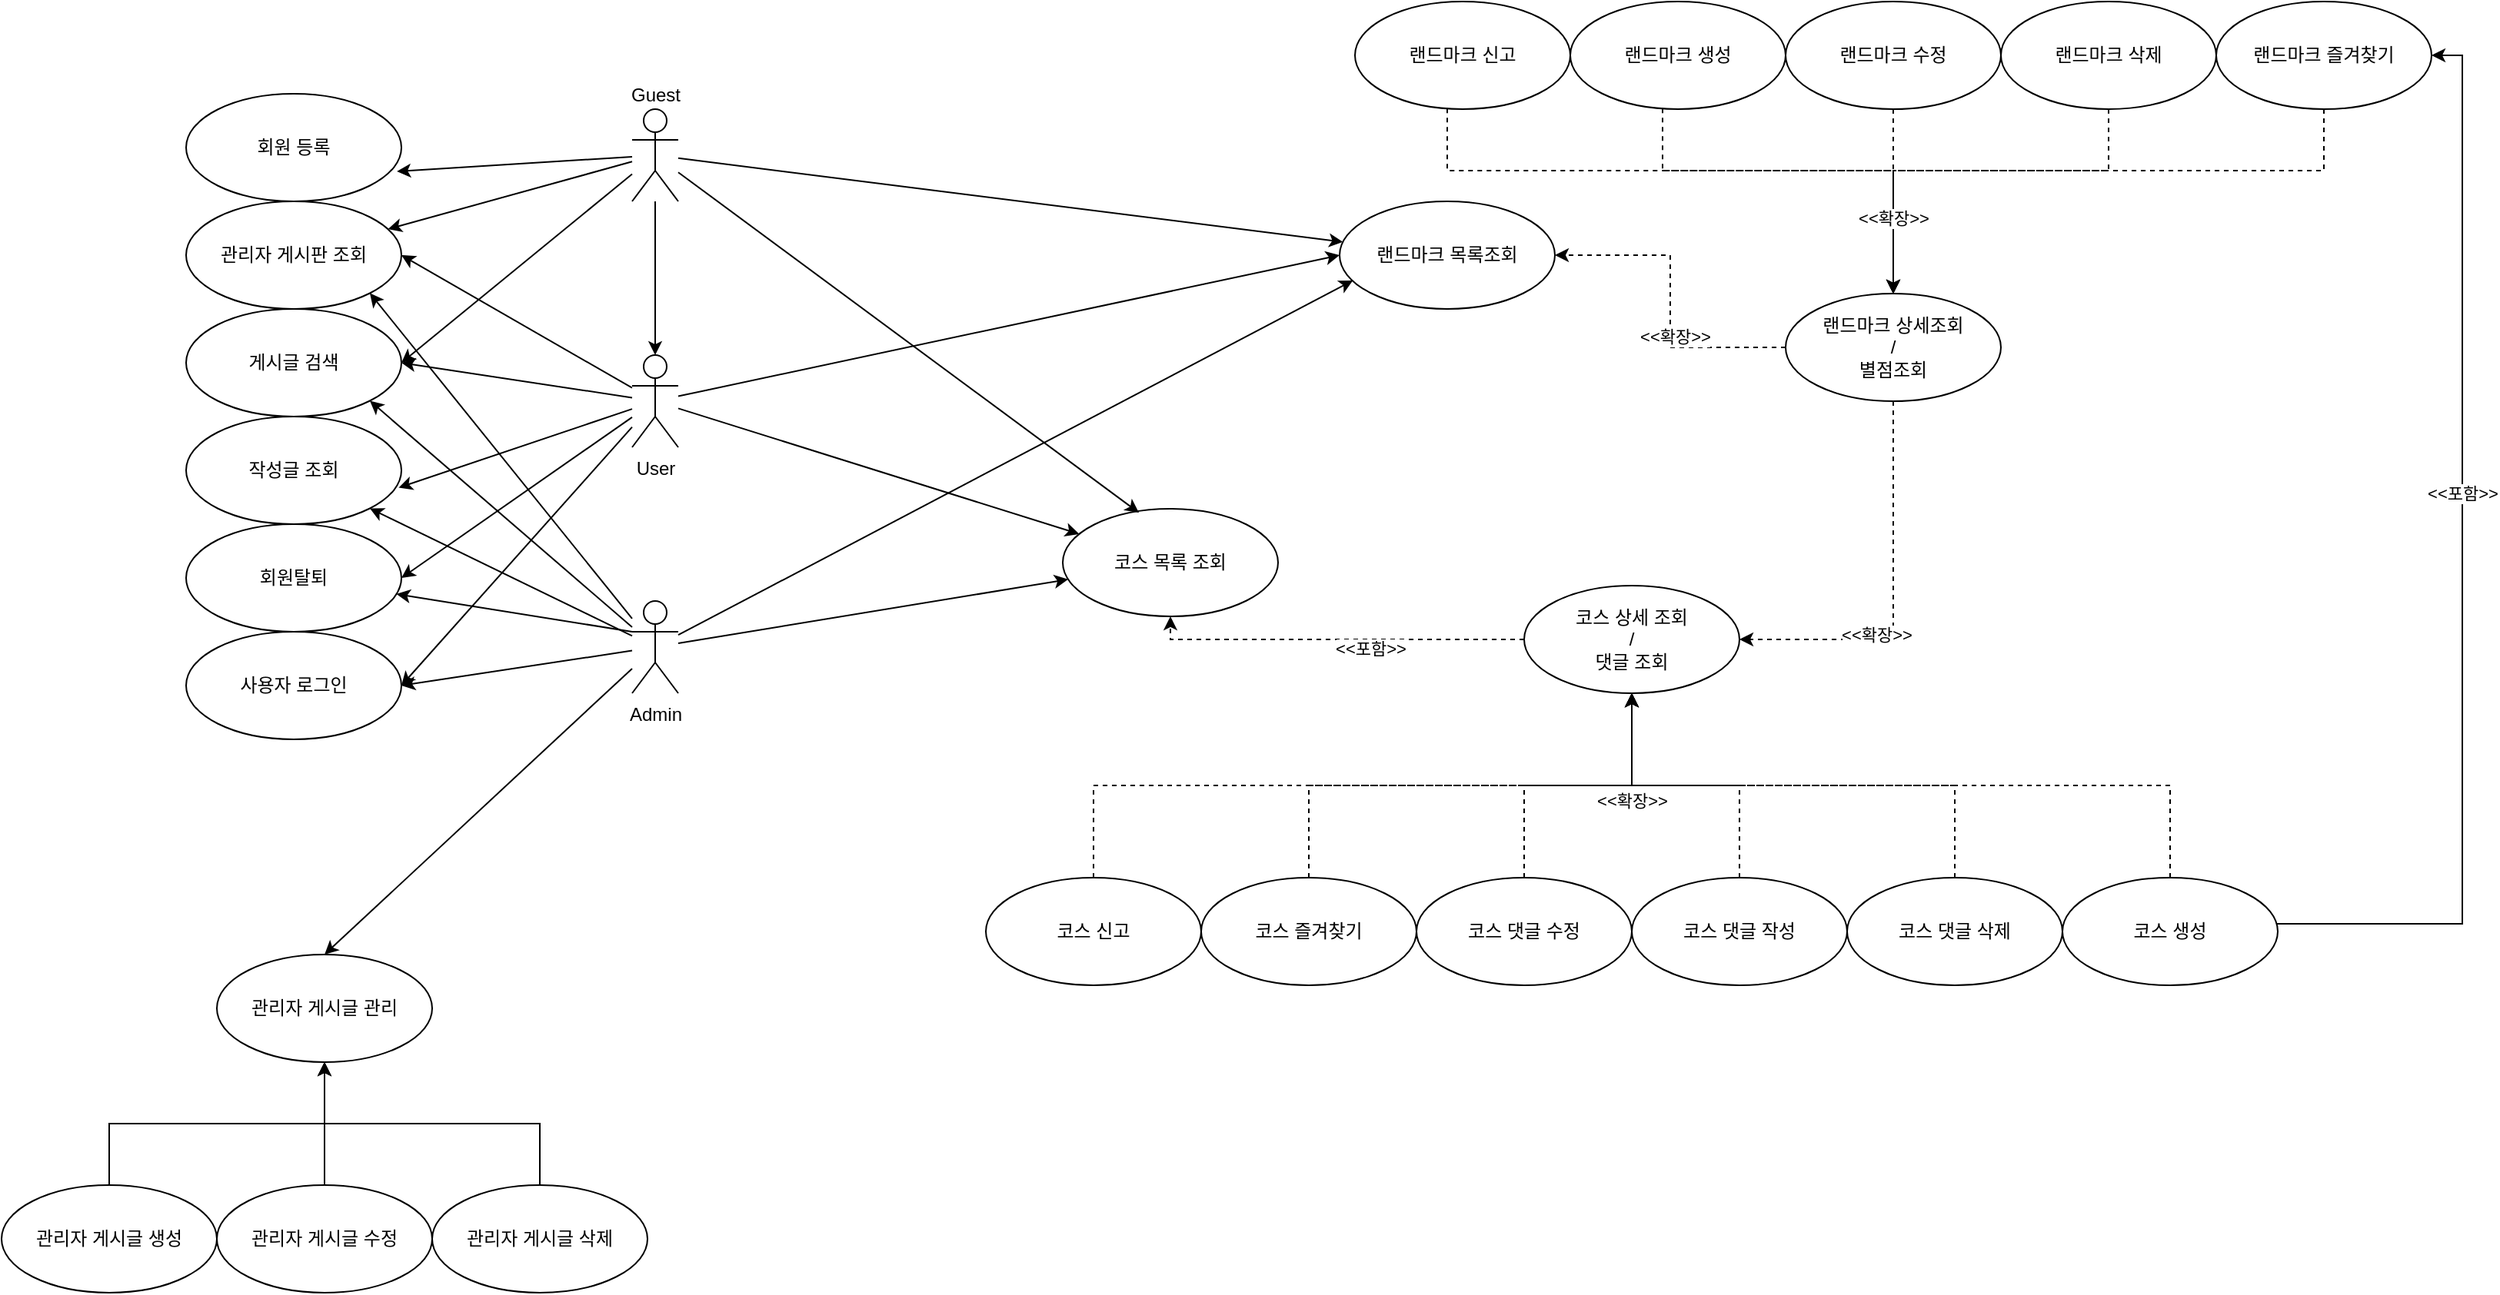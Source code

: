 <mxfile version="20.0.4" type="github">
  <diagram id="C6OX11pUsywgYTWx1f4p" name="Page-1">
    <mxGraphModel dx="1483" dy="816" grid="1" gridSize="10" guides="1" tooltips="1" connect="1" arrows="1" fold="1" page="0" pageScale="1" pageWidth="827" pageHeight="1169" math="0" shadow="0">
      <root>
        <mxCell id="0" />
        <mxCell id="1" parent="0" />
        <mxCell id="GOCetqZbydDTcwRi5FND-1" value="User" style="shape=umlActor;verticalLabelPosition=bottom;verticalAlign=top;html=1;outlineConnect=0;labelBackgroundColor=none;" parent="1" vertex="1">
          <mxGeometry x="470" y="280" width="30" height="60" as="geometry" />
        </mxCell>
        <mxCell id="HhRDs5ZZaX0OzWnAWIKS-49" style="edgeStyle=orthogonalEdgeStyle;rounded=0;orthogonalLoop=1;jettySize=auto;html=1;" edge="1" parent="1" source="GOCetqZbydDTcwRi5FND-2" target="GOCetqZbydDTcwRi5FND-1">
          <mxGeometry relative="1" as="geometry" />
        </mxCell>
        <mxCell id="GOCetqZbydDTcwRi5FND-2" value="Guest" style="shape=umlActor;verticalLabelPosition=top;verticalAlign=bottom;html=1;outlineConnect=0;labelBackgroundColor=none;labelPosition=center;align=center;" parent="1" vertex="1">
          <mxGeometry x="470" y="120" width="30" height="60" as="geometry" />
        </mxCell>
        <mxCell id="GOCetqZbydDTcwRi5FND-3" value="Admin" style="shape=umlActor;verticalLabelPosition=bottom;verticalAlign=top;html=1;outlineConnect=0;labelBackgroundColor=none;" parent="1" vertex="1">
          <mxGeometry x="470" y="440" width="30" height="60" as="geometry" />
        </mxCell>
        <mxCell id="HhRDs5ZZaX0OzWnAWIKS-2" value="작성글 조회" style="ellipse;whiteSpace=wrap;html=1;" vertex="1" parent="1">
          <mxGeometry x="180" y="320" width="140" height="70" as="geometry" />
        </mxCell>
        <mxCell id="HhRDs5ZZaX0OzWnAWIKS-3" value="회원탈퇴" style="ellipse;whiteSpace=wrap;html=1;" vertex="1" parent="1">
          <mxGeometry x="180" y="390" width="140" height="70" as="geometry" />
        </mxCell>
        <mxCell id="HhRDs5ZZaX0OzWnAWIKS-4" value="게시글 검색" style="ellipse;whiteSpace=wrap;html=1;" vertex="1" parent="1">
          <mxGeometry x="180" y="250" width="140" height="70" as="geometry" />
        </mxCell>
        <mxCell id="HhRDs5ZZaX0OzWnAWIKS-5" value="사용자 로그인" style="ellipse;whiteSpace=wrap;html=1;" vertex="1" parent="1">
          <mxGeometry x="180" y="460" width="140" height="70" as="geometry" />
        </mxCell>
        <mxCell id="HhRDs5ZZaX0OzWnAWIKS-6" value="관리자 게시판 조회" style="ellipse;whiteSpace=wrap;html=1;" vertex="1" parent="1">
          <mxGeometry x="180" y="180" width="140" height="70" as="geometry" />
        </mxCell>
        <mxCell id="HhRDs5ZZaX0OzWnAWIKS-7" value="회원 등록" style="ellipse;whiteSpace=wrap;html=1;" vertex="1" parent="1">
          <mxGeometry x="180" y="110" width="140" height="70" as="geometry" />
        </mxCell>
        <mxCell id="HhRDs5ZZaX0OzWnAWIKS-8" value="코스 목록 조회" style="ellipse;whiteSpace=wrap;html=1;" vertex="1" parent="1">
          <mxGeometry x="750" y="380" width="140" height="70" as="geometry" />
        </mxCell>
        <mxCell id="HhRDs5ZZaX0OzWnAWIKS-9" value="랜드마크 목록조회" style="ellipse;whiteSpace=wrap;html=1;" vertex="1" parent="1">
          <mxGeometry x="930" y="180" width="140" height="70" as="geometry" />
        </mxCell>
        <mxCell id="HhRDs5ZZaX0OzWnAWIKS-33" style="edgeStyle=orthogonalEdgeStyle;rounded=0;orthogonalLoop=1;jettySize=auto;html=1;entryX=0.5;entryY=1;entryDx=0;entryDy=0;" edge="1" parent="1" source="HhRDs5ZZaX0OzWnAWIKS-10" target="HhRDs5ZZaX0OzWnAWIKS-12">
          <mxGeometry relative="1" as="geometry" />
        </mxCell>
        <mxCell id="HhRDs5ZZaX0OzWnAWIKS-10" value="관리자 게시글 수정" style="ellipse;whiteSpace=wrap;html=1;" vertex="1" parent="1">
          <mxGeometry x="200" y="820" width="140" height="70" as="geometry" />
        </mxCell>
        <mxCell id="HhRDs5ZZaX0OzWnAWIKS-32" style="edgeStyle=orthogonalEdgeStyle;rounded=0;orthogonalLoop=1;jettySize=auto;html=1;entryX=0.5;entryY=1;entryDx=0;entryDy=0;" edge="1" parent="1" source="HhRDs5ZZaX0OzWnAWIKS-11" target="HhRDs5ZZaX0OzWnAWIKS-12">
          <mxGeometry relative="1" as="geometry" />
        </mxCell>
        <mxCell id="HhRDs5ZZaX0OzWnAWIKS-11" value="관리자 게시글 생성" style="ellipse;whiteSpace=wrap;html=1;" vertex="1" parent="1">
          <mxGeometry x="60" y="820" width="140" height="70" as="geometry" />
        </mxCell>
        <mxCell id="HhRDs5ZZaX0OzWnAWIKS-12" value="관리자 게시글 관리" style="ellipse;whiteSpace=wrap;html=1;" vertex="1" parent="1">
          <mxGeometry x="200" y="670" width="140" height="70" as="geometry" />
        </mxCell>
        <mxCell id="HhRDs5ZZaX0OzWnAWIKS-34" style="edgeStyle=orthogonalEdgeStyle;rounded=0;orthogonalLoop=1;jettySize=auto;html=1;entryX=0.5;entryY=1;entryDx=0;entryDy=0;" edge="1" parent="1" source="HhRDs5ZZaX0OzWnAWIKS-13" target="HhRDs5ZZaX0OzWnAWIKS-12">
          <mxGeometry relative="1" as="geometry" />
        </mxCell>
        <mxCell id="HhRDs5ZZaX0OzWnAWIKS-13" value="관리자 게시글 삭제" style="ellipse;whiteSpace=wrap;html=1;" vertex="1" parent="1">
          <mxGeometry x="340" y="820" width="140" height="70" as="geometry" />
        </mxCell>
        <mxCell id="HhRDs5ZZaX0OzWnAWIKS-65" style="edgeStyle=orthogonalEdgeStyle;rounded=0;orthogonalLoop=1;jettySize=auto;html=1;dashed=1;" edge="1" parent="1" source="HhRDs5ZZaX0OzWnAWIKS-14" target="HhRDs5ZZaX0OzWnAWIKS-20">
          <mxGeometry relative="1" as="geometry">
            <Array as="points">
              <mxPoint x="770" y="560" />
              <mxPoint x="1120" y="560" />
            </Array>
          </mxGeometry>
        </mxCell>
        <mxCell id="HhRDs5ZZaX0OzWnAWIKS-14" value="코스 신고&lt;br&gt;" style="ellipse;whiteSpace=wrap;html=1;" vertex="1" parent="1">
          <mxGeometry x="700" y="620" width="140" height="70" as="geometry" />
        </mxCell>
        <mxCell id="HhRDs5ZZaX0OzWnAWIKS-66" style="edgeStyle=orthogonalEdgeStyle;rounded=0;orthogonalLoop=1;jettySize=auto;html=1;dashed=1;" edge="1" parent="1" source="HhRDs5ZZaX0OzWnAWIKS-15" target="HhRDs5ZZaX0OzWnAWIKS-20">
          <mxGeometry relative="1" as="geometry">
            <Array as="points">
              <mxPoint x="910" y="560" />
              <mxPoint x="1120" y="560" />
            </Array>
          </mxGeometry>
        </mxCell>
        <mxCell id="HhRDs5ZZaX0OzWnAWIKS-15" value="코스 즐겨찾기" style="ellipse;whiteSpace=wrap;html=1;" vertex="1" parent="1">
          <mxGeometry x="840" y="620" width="140" height="70" as="geometry" />
        </mxCell>
        <mxCell id="HhRDs5ZZaX0OzWnAWIKS-67" style="edgeStyle=orthogonalEdgeStyle;rounded=0;orthogonalLoop=1;jettySize=auto;html=1;entryX=0.5;entryY=1;entryDx=0;entryDy=0;dashed=1;" edge="1" parent="1" source="HhRDs5ZZaX0OzWnAWIKS-16" target="HhRDs5ZZaX0OzWnAWIKS-20">
          <mxGeometry relative="1" as="geometry" />
        </mxCell>
        <mxCell id="HhRDs5ZZaX0OzWnAWIKS-16" value="코스 댓글 수정" style="ellipse;whiteSpace=wrap;html=1;" vertex="1" parent="1">
          <mxGeometry x="980" y="620" width="140" height="70" as="geometry" />
        </mxCell>
        <mxCell id="HhRDs5ZZaX0OzWnAWIKS-68" style="edgeStyle=orthogonalEdgeStyle;rounded=0;orthogonalLoop=1;jettySize=auto;html=1;entryX=0.5;entryY=1;entryDx=0;entryDy=0;dashed=1;" edge="1" parent="1" source="HhRDs5ZZaX0OzWnAWIKS-17" target="HhRDs5ZZaX0OzWnAWIKS-20">
          <mxGeometry relative="1" as="geometry" />
        </mxCell>
        <mxCell id="HhRDs5ZZaX0OzWnAWIKS-17" value="코스 댓글 작성" style="ellipse;whiteSpace=wrap;html=1;" vertex="1" parent="1">
          <mxGeometry x="1120" y="620" width="140" height="70" as="geometry" />
        </mxCell>
        <mxCell id="HhRDs5ZZaX0OzWnAWIKS-69" style="edgeStyle=orthogonalEdgeStyle;rounded=0;orthogonalLoop=1;jettySize=auto;html=1;entryX=0.5;entryY=1;entryDx=0;entryDy=0;dashed=1;" edge="1" parent="1" source="HhRDs5ZZaX0OzWnAWIKS-18" target="HhRDs5ZZaX0OzWnAWIKS-20">
          <mxGeometry relative="1" as="geometry">
            <Array as="points">
              <mxPoint x="1330" y="560" />
              <mxPoint x="1120" y="560" />
            </Array>
          </mxGeometry>
        </mxCell>
        <mxCell id="HhRDs5ZZaX0OzWnAWIKS-18" value="코스 댓글 삭제" style="ellipse;whiteSpace=wrap;html=1;" vertex="1" parent="1">
          <mxGeometry x="1260" y="620" width="140" height="70" as="geometry" />
        </mxCell>
        <mxCell id="HhRDs5ZZaX0OzWnAWIKS-70" style="edgeStyle=orthogonalEdgeStyle;rounded=0;orthogonalLoop=1;jettySize=auto;html=1;entryX=0.5;entryY=1;entryDx=0;entryDy=0;dashed=1;" edge="1" parent="1" source="HhRDs5ZZaX0OzWnAWIKS-19" target="HhRDs5ZZaX0OzWnAWIKS-20">
          <mxGeometry relative="1" as="geometry">
            <Array as="points">
              <mxPoint x="1470" y="560" />
              <mxPoint x="1120" y="560" />
            </Array>
          </mxGeometry>
        </mxCell>
        <mxCell id="HhRDs5ZZaX0OzWnAWIKS-71" value="&amp;lt;&amp;lt;확장&amp;gt;&amp;gt;" style="edgeLabel;html=1;align=center;verticalAlign=middle;resizable=0;points=[];" vertex="1" connectable="0" parent="HhRDs5ZZaX0OzWnAWIKS-70">
          <mxGeometry x="0.794" y="3" relative="1" as="geometry">
            <mxPoint x="3" y="21" as="offset" />
          </mxGeometry>
        </mxCell>
        <mxCell id="HhRDs5ZZaX0OzWnAWIKS-82" style="edgeStyle=orthogonalEdgeStyle;rounded=0;orthogonalLoop=1;jettySize=auto;html=1;entryX=1;entryY=0.5;entryDx=0;entryDy=0;" edge="1" parent="1" source="HhRDs5ZZaX0OzWnAWIKS-19" target="HhRDs5ZZaX0OzWnAWIKS-26">
          <mxGeometry relative="1" as="geometry">
            <Array as="points">
              <mxPoint x="1660" y="650" />
              <mxPoint x="1660" y="85" />
            </Array>
          </mxGeometry>
        </mxCell>
        <mxCell id="HhRDs5ZZaX0OzWnAWIKS-87" value="&amp;lt;&amp;lt;포함&amp;gt;&amp;gt;" style="edgeLabel;html=1;align=center;verticalAlign=middle;resizable=0;points=[];" vertex="1" connectable="0" parent="HhRDs5ZZaX0OzWnAWIKS-82">
          <mxGeometry x="0.207" y="-5" relative="1" as="geometry">
            <mxPoint x="-5" y="25" as="offset" />
          </mxGeometry>
        </mxCell>
        <mxCell id="HhRDs5ZZaX0OzWnAWIKS-19" value="코스 생성" style="ellipse;whiteSpace=wrap;html=1;" vertex="1" parent="1">
          <mxGeometry x="1400" y="620" width="140" height="70" as="geometry" />
        </mxCell>
        <mxCell id="HhRDs5ZZaX0OzWnAWIKS-81" style="edgeStyle=orthogonalEdgeStyle;rounded=0;orthogonalLoop=1;jettySize=auto;html=1;dashed=1;" edge="1" parent="1" source="HhRDs5ZZaX0OzWnAWIKS-20" target="HhRDs5ZZaX0OzWnAWIKS-8">
          <mxGeometry relative="1" as="geometry">
            <Array as="points">
              <mxPoint x="820" y="465" />
            </Array>
          </mxGeometry>
        </mxCell>
        <mxCell id="HhRDs5ZZaX0OzWnAWIKS-83" value="&amp;lt;&amp;lt;포함&amp;gt;&amp;gt;" style="edgeLabel;html=1;align=center;verticalAlign=middle;resizable=0;points=[];" vertex="1" connectable="0" parent="HhRDs5ZZaX0OzWnAWIKS-81">
          <mxGeometry x="-0.185" y="6" relative="1" as="geometry">
            <mxPoint as="offset" />
          </mxGeometry>
        </mxCell>
        <mxCell id="HhRDs5ZZaX0OzWnAWIKS-20" value="코스 상세 조회&lt;br&gt;/&lt;br&gt;댓글 조회" style="ellipse;whiteSpace=wrap;html=1;" vertex="1" parent="1">
          <mxGeometry x="1050" y="430" width="140" height="70" as="geometry" />
        </mxCell>
        <mxCell id="HhRDs5ZZaX0OzWnAWIKS-79" style="edgeStyle=orthogonalEdgeStyle;rounded=0;orthogonalLoop=1;jettySize=auto;html=1;dashed=1;" edge="1" parent="1" source="HhRDs5ZZaX0OzWnAWIKS-21" target="HhRDs5ZZaX0OzWnAWIKS-9">
          <mxGeometry relative="1" as="geometry" />
        </mxCell>
        <mxCell id="HhRDs5ZZaX0OzWnAWIKS-85" value="&amp;lt;&amp;lt;확장&amp;gt;&amp;gt;" style="edgeLabel;html=1;align=center;verticalAlign=middle;resizable=0;points=[];" vertex="1" connectable="0" parent="HhRDs5ZZaX0OzWnAWIKS-79">
          <mxGeometry x="-0.203" y="-3" relative="1" as="geometry">
            <mxPoint y="1" as="offset" />
          </mxGeometry>
        </mxCell>
        <mxCell id="HhRDs5ZZaX0OzWnAWIKS-80" style="edgeStyle=orthogonalEdgeStyle;rounded=0;orthogonalLoop=1;jettySize=auto;html=1;entryX=1;entryY=0.5;entryDx=0;entryDy=0;dashed=1;" edge="1" parent="1" source="HhRDs5ZZaX0OzWnAWIKS-21" target="HhRDs5ZZaX0OzWnAWIKS-20">
          <mxGeometry relative="1" as="geometry">
            <Array as="points">
              <mxPoint x="1290" y="465" />
            </Array>
          </mxGeometry>
        </mxCell>
        <mxCell id="HhRDs5ZZaX0OzWnAWIKS-84" value="&amp;lt;&amp;lt;확장&amp;gt;&amp;gt;" style="edgeLabel;html=1;align=center;verticalAlign=middle;resizable=0;points=[];" vertex="1" connectable="0" parent="HhRDs5ZZaX0OzWnAWIKS-80">
          <mxGeometry x="0.302" y="-3" relative="1" as="geometry">
            <mxPoint as="offset" />
          </mxGeometry>
        </mxCell>
        <mxCell id="HhRDs5ZZaX0OzWnAWIKS-21" value="랜드마크 상세조회&lt;br&gt;/&lt;br&gt;별점조회" style="ellipse;whiteSpace=wrap;html=1;" vertex="1" parent="1">
          <mxGeometry x="1220" y="240" width="140" height="70" as="geometry" />
        </mxCell>
        <mxCell id="HhRDs5ZZaX0OzWnAWIKS-72" style="edgeStyle=orthogonalEdgeStyle;rounded=0;orthogonalLoop=1;jettySize=auto;html=1;entryX=0.5;entryY=0;entryDx=0;entryDy=0;dashed=1;" edge="1" parent="1" source="HhRDs5ZZaX0OzWnAWIKS-22" target="HhRDs5ZZaX0OzWnAWIKS-21">
          <mxGeometry relative="1" as="geometry">
            <Array as="points">
              <mxPoint x="1000" y="160" />
              <mxPoint x="1290" y="160" />
            </Array>
          </mxGeometry>
        </mxCell>
        <mxCell id="HhRDs5ZZaX0OzWnAWIKS-22" value="랜드마크 신고" style="ellipse;whiteSpace=wrap;html=1;" vertex="1" parent="1">
          <mxGeometry x="940" y="50" width="140" height="70" as="geometry" />
        </mxCell>
        <mxCell id="HhRDs5ZZaX0OzWnAWIKS-73" style="edgeStyle=orthogonalEdgeStyle;rounded=0;orthogonalLoop=1;jettySize=auto;html=1;entryX=0.5;entryY=0;entryDx=0;entryDy=0;dashed=1;" edge="1" parent="1" source="HhRDs5ZZaX0OzWnAWIKS-23" target="HhRDs5ZZaX0OzWnAWIKS-21">
          <mxGeometry relative="1" as="geometry">
            <Array as="points">
              <mxPoint x="1140" y="160" />
              <mxPoint x="1290" y="160" />
            </Array>
          </mxGeometry>
        </mxCell>
        <mxCell id="HhRDs5ZZaX0OzWnAWIKS-23" value="랜드마크 생성" style="ellipse;whiteSpace=wrap;html=1;" vertex="1" parent="1">
          <mxGeometry x="1080" y="50" width="140" height="70" as="geometry" />
        </mxCell>
        <mxCell id="HhRDs5ZZaX0OzWnAWIKS-74" style="edgeStyle=orthogonalEdgeStyle;rounded=0;orthogonalLoop=1;jettySize=auto;html=1;exitX=0.5;exitY=1;exitDx=0;exitDy=0;entryX=0.5;entryY=0;entryDx=0;entryDy=0;dashed=1;" edge="1" parent="1" source="HhRDs5ZZaX0OzWnAWIKS-24" target="HhRDs5ZZaX0OzWnAWIKS-21">
          <mxGeometry relative="1" as="geometry" />
        </mxCell>
        <mxCell id="HhRDs5ZZaX0OzWnAWIKS-24" value="랜드마크 수정" style="ellipse;whiteSpace=wrap;html=1;" vertex="1" parent="1">
          <mxGeometry x="1220" y="50" width="140" height="70" as="geometry" />
        </mxCell>
        <mxCell id="HhRDs5ZZaX0OzWnAWIKS-76" style="edgeStyle=orthogonalEdgeStyle;rounded=0;orthogonalLoop=1;jettySize=auto;html=1;entryX=0.5;entryY=0;entryDx=0;entryDy=0;dashed=1;" edge="1" parent="1" source="HhRDs5ZZaX0OzWnAWIKS-25" target="HhRDs5ZZaX0OzWnAWIKS-21">
          <mxGeometry relative="1" as="geometry">
            <Array as="points">
              <mxPoint x="1430" y="160" />
              <mxPoint x="1290" y="160" />
            </Array>
          </mxGeometry>
        </mxCell>
        <mxCell id="HhRDs5ZZaX0OzWnAWIKS-25" value="랜드마크 삭제" style="ellipse;whiteSpace=wrap;html=1;" vertex="1" parent="1">
          <mxGeometry x="1360" y="50" width="140" height="70" as="geometry" />
        </mxCell>
        <mxCell id="HhRDs5ZZaX0OzWnAWIKS-78" style="edgeStyle=orthogonalEdgeStyle;rounded=0;orthogonalLoop=1;jettySize=auto;html=1;entryX=0.5;entryY=0;entryDx=0;entryDy=0;dashed=1;" edge="1" parent="1" source="HhRDs5ZZaX0OzWnAWIKS-26" target="HhRDs5ZZaX0OzWnAWIKS-21">
          <mxGeometry relative="1" as="geometry">
            <Array as="points">
              <mxPoint x="1570" y="160" />
              <mxPoint x="1290" y="160" />
            </Array>
          </mxGeometry>
        </mxCell>
        <mxCell id="HhRDs5ZZaX0OzWnAWIKS-88" value="&amp;lt;&amp;lt;확장&amp;gt;&amp;gt;" style="edgeLabel;html=1;align=center;verticalAlign=middle;resizable=0;points=[];" vertex="1" connectable="0" parent="HhRDs5ZZaX0OzWnAWIKS-78">
          <mxGeometry x="0.717" y="2" relative="1" as="geometry">
            <mxPoint x="-2" y="7" as="offset" />
          </mxGeometry>
        </mxCell>
        <mxCell id="HhRDs5ZZaX0OzWnAWIKS-26" value="랜드마크 즐겨찾기" style="ellipse;whiteSpace=wrap;html=1;" vertex="1" parent="1">
          <mxGeometry x="1500" y="50" width="140" height="70" as="geometry" />
        </mxCell>
        <mxCell id="HhRDs5ZZaX0OzWnAWIKS-27" value="" style="endArrow=classic;html=1;rounded=0;entryX=1;entryY=0.5;entryDx=0;entryDy=0;" edge="1" parent="1" source="GOCetqZbydDTcwRi5FND-3" target="HhRDs5ZZaX0OzWnAWIKS-5">
          <mxGeometry width="50" height="50" relative="1" as="geometry">
            <mxPoint x="540" y="500" as="sourcePoint" />
            <mxPoint x="590" y="450" as="targetPoint" />
          </mxGeometry>
        </mxCell>
        <mxCell id="HhRDs5ZZaX0OzWnAWIKS-28" value="" style="endArrow=classic;html=1;rounded=0;entryX=0.5;entryY=0;entryDx=0;entryDy=0;" edge="1" parent="1" source="GOCetqZbydDTcwRi5FND-3" target="HhRDs5ZZaX0OzWnAWIKS-12">
          <mxGeometry width="50" height="50" relative="1" as="geometry">
            <mxPoint x="540" y="500" as="sourcePoint" />
            <mxPoint x="590" y="450" as="targetPoint" />
          </mxGeometry>
        </mxCell>
        <mxCell id="HhRDs5ZZaX0OzWnAWIKS-35" value="" style="endArrow=classic;html=1;rounded=0;exitX=0;exitY=0.333;exitDx=0;exitDy=0;exitPerimeter=0;" edge="1" parent="1" source="GOCetqZbydDTcwRi5FND-3" target="HhRDs5ZZaX0OzWnAWIKS-3">
          <mxGeometry width="50" height="50" relative="1" as="geometry">
            <mxPoint x="410" y="483.947" as="sourcePoint" />
            <mxPoint x="330.0" y="505" as="targetPoint" />
          </mxGeometry>
        </mxCell>
        <mxCell id="HhRDs5ZZaX0OzWnAWIKS-36" value="" style="endArrow=classic;html=1;rounded=0;entryX=1;entryY=1;entryDx=0;entryDy=0;" edge="1" parent="1" source="GOCetqZbydDTcwRi5FND-3" target="HhRDs5ZZaX0OzWnAWIKS-2">
          <mxGeometry width="50" height="50" relative="1" as="geometry">
            <mxPoint x="410" y="470" as="sourcePoint" />
            <mxPoint x="323.663" y="449.552" as="targetPoint" />
          </mxGeometry>
        </mxCell>
        <mxCell id="HhRDs5ZZaX0OzWnAWIKS-37" value="" style="endArrow=classic;html=1;rounded=0;entryX=1;entryY=1;entryDx=0;entryDy=0;" edge="1" parent="1" source="GOCetqZbydDTcwRi5FND-3" target="HhRDs5ZZaX0OzWnAWIKS-4">
          <mxGeometry width="50" height="50" relative="1" as="geometry">
            <mxPoint x="420" y="480" as="sourcePoint" />
            <mxPoint x="333.663" y="459.552" as="targetPoint" />
          </mxGeometry>
        </mxCell>
        <mxCell id="HhRDs5ZZaX0OzWnAWIKS-39" value="" style="endArrow=classic;html=1;rounded=0;entryX=1;entryY=1;entryDx=0;entryDy=0;" edge="1" parent="1" source="GOCetqZbydDTcwRi5FND-3" target="HhRDs5ZZaX0OzWnAWIKS-6">
          <mxGeometry width="50" height="50" relative="1" as="geometry">
            <mxPoint x="410" y="459.063" as="sourcePoint" />
            <mxPoint x="310.005" y="319.492" as="targetPoint" />
          </mxGeometry>
        </mxCell>
        <mxCell id="HhRDs5ZZaX0OzWnAWIKS-40" value="" style="endArrow=classic;html=1;rounded=0;entryX=1;entryY=0.5;entryDx=0;entryDy=0;" edge="1" parent="1" source="GOCetqZbydDTcwRi5FND-1" target="HhRDs5ZZaX0OzWnAWIKS-5">
          <mxGeometry width="50" height="50" relative="1" as="geometry">
            <mxPoint x="530" y="490" as="sourcePoint" />
            <mxPoint x="580" y="440" as="targetPoint" />
          </mxGeometry>
        </mxCell>
        <mxCell id="HhRDs5ZZaX0OzWnAWIKS-41" value="" style="endArrow=classic;html=1;rounded=0;entryX=1;entryY=0.5;entryDx=0;entryDy=0;" edge="1" parent="1" source="GOCetqZbydDTcwRi5FND-1" target="HhRDs5ZZaX0OzWnAWIKS-3">
          <mxGeometry width="50" height="50" relative="1" as="geometry">
            <mxPoint x="420" y="469.063" as="sourcePoint" />
            <mxPoint x="320.005" y="329.492" as="targetPoint" />
          </mxGeometry>
        </mxCell>
        <mxCell id="HhRDs5ZZaX0OzWnAWIKS-42" value="" style="endArrow=classic;html=1;rounded=0;entryX=0.987;entryY=0.661;entryDx=0;entryDy=0;entryPerimeter=0;" edge="1" parent="1" source="GOCetqZbydDTcwRi5FND-1" target="HhRDs5ZZaX0OzWnAWIKS-2">
          <mxGeometry width="50" height="50" relative="1" as="geometry">
            <mxPoint x="430" y="479.063" as="sourcePoint" />
            <mxPoint x="330.005" y="339.492" as="targetPoint" />
          </mxGeometry>
        </mxCell>
        <mxCell id="HhRDs5ZZaX0OzWnAWIKS-43" value="" style="endArrow=classic;html=1;rounded=0;entryX=1;entryY=0.5;entryDx=0;entryDy=0;" edge="1" parent="1" source="GOCetqZbydDTcwRi5FND-1" target="HhRDs5ZZaX0OzWnAWIKS-4">
          <mxGeometry width="50" height="50" relative="1" as="geometry">
            <mxPoint x="440" y="489.063" as="sourcePoint" />
            <mxPoint x="340.005" y="349.492" as="targetPoint" />
          </mxGeometry>
        </mxCell>
        <mxCell id="HhRDs5ZZaX0OzWnAWIKS-44" value="" style="endArrow=classic;html=1;rounded=0;entryX=1;entryY=0.5;entryDx=0;entryDy=0;" edge="1" parent="1" source="GOCetqZbydDTcwRi5FND-1" target="HhRDs5ZZaX0OzWnAWIKS-6">
          <mxGeometry width="50" height="50" relative="1" as="geometry">
            <mxPoint x="450" y="499.063" as="sourcePoint" />
            <mxPoint x="350.005" y="359.492" as="targetPoint" />
          </mxGeometry>
        </mxCell>
        <mxCell id="HhRDs5ZZaX0OzWnAWIKS-45" value="" style="endArrow=classic;html=1;rounded=0;" edge="1" parent="1" source="GOCetqZbydDTcwRi5FND-2" target="HhRDs5ZZaX0OzWnAWIKS-6">
          <mxGeometry width="50" height="50" relative="1" as="geometry">
            <mxPoint x="480" y="311.364" as="sourcePoint" />
            <mxPoint x="330.0" y="225" as="targetPoint" />
          </mxGeometry>
        </mxCell>
        <mxCell id="HhRDs5ZZaX0OzWnAWIKS-46" value="" style="endArrow=classic;html=1;rounded=0;entryX=0.979;entryY=0.722;entryDx=0;entryDy=0;entryPerimeter=0;" edge="1" parent="1" source="GOCetqZbydDTcwRi5FND-2" target="HhRDs5ZZaX0OzWnAWIKS-7">
          <mxGeometry width="50" height="50" relative="1" as="geometry">
            <mxPoint x="490" y="321.364" as="sourcePoint" />
            <mxPoint x="340.0" y="235" as="targetPoint" />
          </mxGeometry>
        </mxCell>
        <mxCell id="HhRDs5ZZaX0OzWnAWIKS-47" value="" style="endArrow=classic;html=1;rounded=0;entryX=1;entryY=0.5;entryDx=0;entryDy=0;" edge="1" parent="1" source="GOCetqZbydDTcwRi5FND-2" target="HhRDs5ZZaX0OzWnAWIKS-4">
          <mxGeometry width="50" height="50" relative="1" as="geometry">
            <mxPoint x="480" y="164.161" as="sourcePoint" />
            <mxPoint x="321.367" y="208.162" as="targetPoint" />
          </mxGeometry>
        </mxCell>
        <mxCell id="HhRDs5ZZaX0OzWnAWIKS-50" value="" style="endArrow=classic;html=1;rounded=0;entryX=0.354;entryY=0.037;entryDx=0;entryDy=0;entryPerimeter=0;" edge="1" parent="1" source="GOCetqZbydDTcwRi5FND-2" target="HhRDs5ZZaX0OzWnAWIKS-8">
          <mxGeometry width="50" height="50" relative="1" as="geometry">
            <mxPoint x="810" y="460" as="sourcePoint" />
            <mxPoint x="860" y="410" as="targetPoint" />
          </mxGeometry>
        </mxCell>
        <mxCell id="HhRDs5ZZaX0OzWnAWIKS-51" value="" style="endArrow=classic;html=1;rounded=0;" edge="1" parent="1" source="GOCetqZbydDTcwRi5FND-2" target="HhRDs5ZZaX0OzWnAWIKS-9">
          <mxGeometry width="50" height="50" relative="1" as="geometry">
            <mxPoint x="490" y="174.161" as="sourcePoint" />
            <mxPoint x="331.367" y="218.162" as="targetPoint" />
          </mxGeometry>
        </mxCell>
        <mxCell id="HhRDs5ZZaX0OzWnAWIKS-52" value="" style="endArrow=classic;html=1;rounded=0;entryX=0;entryY=0.5;entryDx=0;entryDy=0;" edge="1" parent="1" source="GOCetqZbydDTcwRi5FND-1" target="HhRDs5ZZaX0OzWnAWIKS-9">
          <mxGeometry width="50" height="50" relative="1" as="geometry">
            <mxPoint x="810" y="460" as="sourcePoint" />
            <mxPoint x="860" y="410" as="targetPoint" />
          </mxGeometry>
        </mxCell>
        <mxCell id="HhRDs5ZZaX0OzWnAWIKS-53" value="" style="endArrow=classic;html=1;rounded=0;" edge="1" parent="1" source="GOCetqZbydDTcwRi5FND-1" target="HhRDs5ZZaX0OzWnAWIKS-8">
          <mxGeometry width="50" height="50" relative="1" as="geometry">
            <mxPoint x="500" y="184.161" as="sourcePoint" />
            <mxPoint x="341.367" y="228.162" as="targetPoint" />
          </mxGeometry>
        </mxCell>
        <mxCell id="HhRDs5ZZaX0OzWnAWIKS-54" value="" style="endArrow=classic;html=1;rounded=0;" edge="1" parent="1" source="GOCetqZbydDTcwRi5FND-3" target="HhRDs5ZZaX0OzWnAWIKS-8">
          <mxGeometry width="50" height="50" relative="1" as="geometry">
            <mxPoint x="510" y="324.254" as="sourcePoint" />
            <mxPoint x="698.981" y="377.849" as="targetPoint" />
          </mxGeometry>
        </mxCell>
        <mxCell id="HhRDs5ZZaX0OzWnAWIKS-55" value="" style="endArrow=classic;html=1;rounded=0;entryX=0.062;entryY=0.735;entryDx=0;entryDy=0;entryPerimeter=0;" edge="1" parent="1" source="GOCetqZbydDTcwRi5FND-3" target="HhRDs5ZZaX0OzWnAWIKS-9">
          <mxGeometry width="50" height="50" relative="1" as="geometry">
            <mxPoint x="510" y="475.181" as="sourcePoint" />
            <mxPoint x="700.983" y="413.822" as="targetPoint" />
          </mxGeometry>
        </mxCell>
      </root>
    </mxGraphModel>
  </diagram>
</mxfile>
